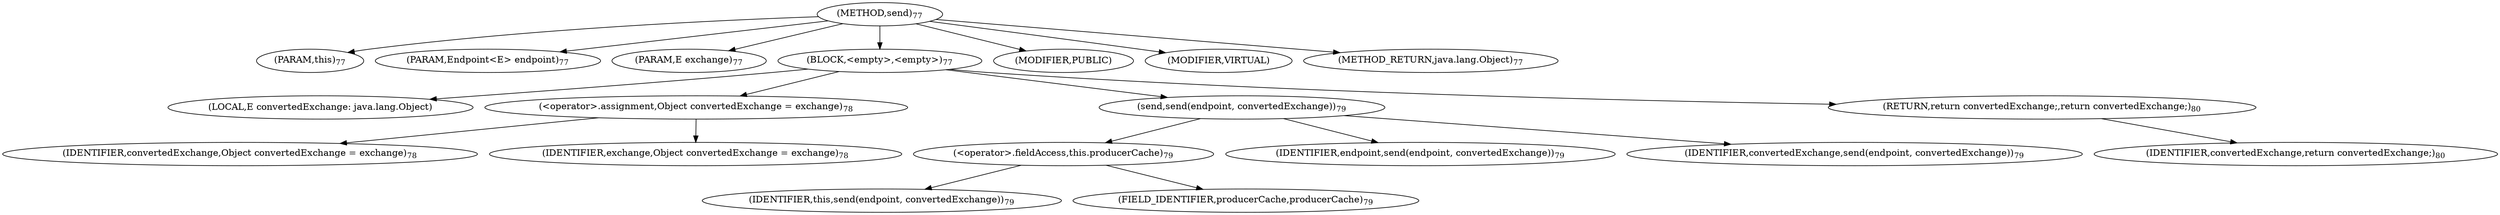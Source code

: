 digraph "send" {  
"258" [label = <(METHOD,send)<SUB>77</SUB>> ]
"259" [label = <(PARAM,this)<SUB>77</SUB>> ]
"260" [label = <(PARAM,Endpoint&lt;E&gt; endpoint)<SUB>77</SUB>> ]
"261" [label = <(PARAM,E exchange)<SUB>77</SUB>> ]
"262" [label = <(BLOCK,&lt;empty&gt;,&lt;empty&gt;)<SUB>77</SUB>> ]
"263" [label = <(LOCAL,E convertedExchange: java.lang.Object)> ]
"264" [label = <(&lt;operator&gt;.assignment,Object convertedExchange = exchange)<SUB>78</SUB>> ]
"265" [label = <(IDENTIFIER,convertedExchange,Object convertedExchange = exchange)<SUB>78</SUB>> ]
"266" [label = <(IDENTIFIER,exchange,Object convertedExchange = exchange)<SUB>78</SUB>> ]
"267" [label = <(send,send(endpoint, convertedExchange))<SUB>79</SUB>> ]
"268" [label = <(&lt;operator&gt;.fieldAccess,this.producerCache)<SUB>79</SUB>> ]
"269" [label = <(IDENTIFIER,this,send(endpoint, convertedExchange))<SUB>79</SUB>> ]
"270" [label = <(FIELD_IDENTIFIER,producerCache,producerCache)<SUB>79</SUB>> ]
"271" [label = <(IDENTIFIER,endpoint,send(endpoint, convertedExchange))<SUB>79</SUB>> ]
"272" [label = <(IDENTIFIER,convertedExchange,send(endpoint, convertedExchange))<SUB>79</SUB>> ]
"273" [label = <(RETURN,return convertedExchange;,return convertedExchange;)<SUB>80</SUB>> ]
"274" [label = <(IDENTIFIER,convertedExchange,return convertedExchange;)<SUB>80</SUB>> ]
"275" [label = <(MODIFIER,PUBLIC)> ]
"276" [label = <(MODIFIER,VIRTUAL)> ]
"277" [label = <(METHOD_RETURN,java.lang.Object)<SUB>77</SUB>> ]
  "258" -> "259" 
  "258" -> "260" 
  "258" -> "261" 
  "258" -> "262" 
  "258" -> "275" 
  "258" -> "276" 
  "258" -> "277" 
  "262" -> "263" 
  "262" -> "264" 
  "262" -> "267" 
  "262" -> "273" 
  "264" -> "265" 
  "264" -> "266" 
  "267" -> "268" 
  "267" -> "271" 
  "267" -> "272" 
  "268" -> "269" 
  "268" -> "270" 
  "273" -> "274" 
}
